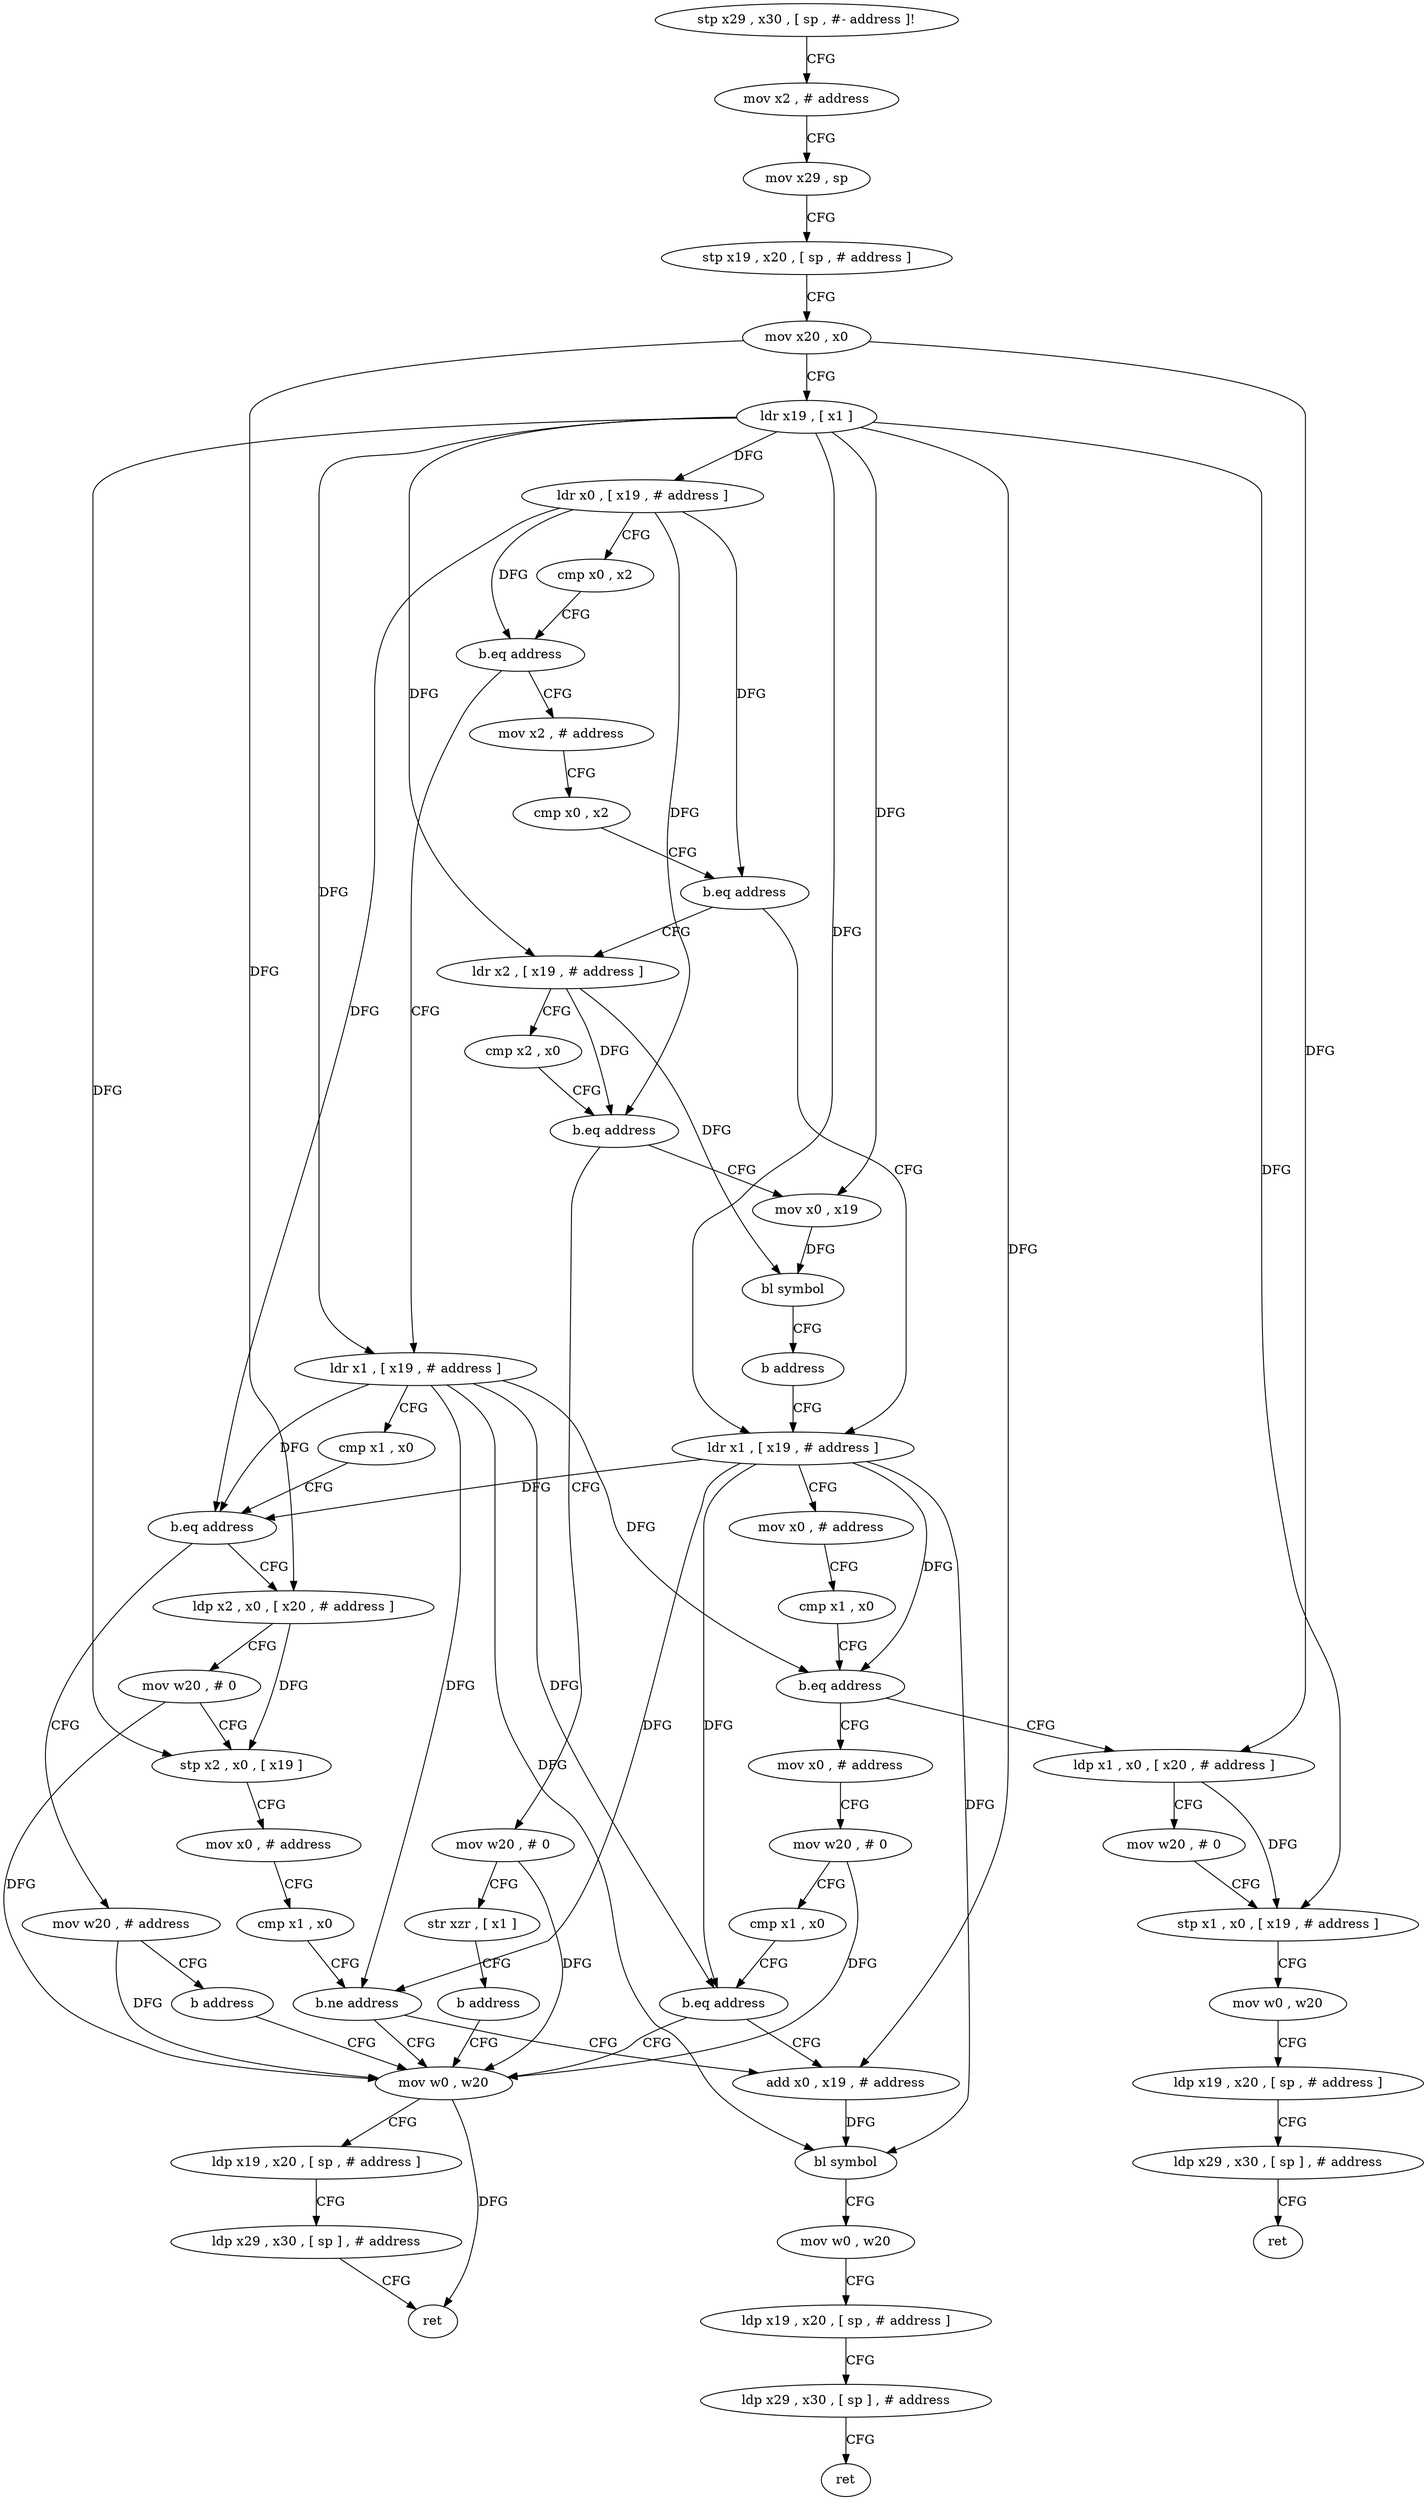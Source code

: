 digraph "func" {
"264592" [label = "stp x29 , x30 , [ sp , #- address ]!" ]
"264596" [label = "mov x2 , # address" ]
"264600" [label = "mov x29 , sp" ]
"264604" [label = "stp x19 , x20 , [ sp , # address ]" ]
"264608" [label = "mov x20 , x0" ]
"264612" [label = "ldr x19 , [ x1 ]" ]
"264616" [label = "ldr x0 , [ x19 , # address ]" ]
"264620" [label = "cmp x0 , x2" ]
"264624" [label = "b.eq address" ]
"264712" [label = "ldr x1 , [ x19 , # address ]" ]
"264628" [label = "mov x2 , # address" ]
"264716" [label = "cmp x1 , x0" ]
"264720" [label = "b.eq address" ]
"264808" [label = "mov w20 , # address" ]
"264724" [label = "ldp x2 , x0 , [ x20 , # address ]" ]
"264632" [label = "cmp x0 , x2" ]
"264636" [label = "b.eq address" ]
"264688" [label = "ldr x2 , [ x19 , # address ]" ]
"264640" [label = "ldr x1 , [ x19 , # address ]" ]
"264812" [label = "b address" ]
"264672" [label = "mov w0 , w20" ]
"264728" [label = "mov w20 , # 0" ]
"264732" [label = "stp x2 , x0 , [ x19 ]" ]
"264736" [label = "mov x0 , # address" ]
"264740" [label = "cmp x1 , x0" ]
"264744" [label = "b.ne address" ]
"264748" [label = "add x0 , x19 , # address" ]
"264692" [label = "cmp x2 , x0" ]
"264696" [label = "b.eq address" ]
"264816" [label = "mov w20 , # 0" ]
"264700" [label = "mov x0 , x19" ]
"264644" [label = "mov x0 , # address" ]
"264648" [label = "cmp x1 , x0" ]
"264652" [label = "b.eq address" ]
"264776" [label = "ldp x1 , x0 , [ x20 , # address ]" ]
"264656" [label = "mov x0 , # address" ]
"264676" [label = "ldp x19 , x20 , [ sp , # address ]" ]
"264680" [label = "ldp x29 , x30 , [ sp ] , # address" ]
"264684" [label = "ret" ]
"264752" [label = "bl symbol" ]
"264756" [label = "mov w0 , w20" ]
"264760" [label = "ldp x19 , x20 , [ sp , # address ]" ]
"264764" [label = "ldp x29 , x30 , [ sp ] , # address" ]
"264768" [label = "ret" ]
"264820" [label = "str xzr , [ x1 ]" ]
"264824" [label = "b address" ]
"264704" [label = "bl symbol" ]
"264708" [label = "b address" ]
"264780" [label = "mov w20 , # 0" ]
"264784" [label = "stp x1 , x0 , [ x19 , # address ]" ]
"264788" [label = "mov w0 , w20" ]
"264792" [label = "ldp x19 , x20 , [ sp , # address ]" ]
"264796" [label = "ldp x29 , x30 , [ sp ] , # address" ]
"264800" [label = "ret" ]
"264660" [label = "mov w20 , # 0" ]
"264664" [label = "cmp x1 , x0" ]
"264668" [label = "b.eq address" ]
"264592" -> "264596" [ label = "CFG" ]
"264596" -> "264600" [ label = "CFG" ]
"264600" -> "264604" [ label = "CFG" ]
"264604" -> "264608" [ label = "CFG" ]
"264608" -> "264612" [ label = "CFG" ]
"264608" -> "264724" [ label = "DFG" ]
"264608" -> "264776" [ label = "DFG" ]
"264612" -> "264616" [ label = "DFG" ]
"264612" -> "264712" [ label = "DFG" ]
"264612" -> "264732" [ label = "DFG" ]
"264612" -> "264688" [ label = "DFG" ]
"264612" -> "264640" [ label = "DFG" ]
"264612" -> "264748" [ label = "DFG" ]
"264612" -> "264700" [ label = "DFG" ]
"264612" -> "264784" [ label = "DFG" ]
"264616" -> "264620" [ label = "CFG" ]
"264616" -> "264624" [ label = "DFG" ]
"264616" -> "264720" [ label = "DFG" ]
"264616" -> "264636" [ label = "DFG" ]
"264616" -> "264696" [ label = "DFG" ]
"264620" -> "264624" [ label = "CFG" ]
"264624" -> "264712" [ label = "CFG" ]
"264624" -> "264628" [ label = "CFG" ]
"264712" -> "264716" [ label = "CFG" ]
"264712" -> "264720" [ label = "DFG" ]
"264712" -> "264744" [ label = "DFG" ]
"264712" -> "264652" [ label = "DFG" ]
"264712" -> "264752" [ label = "DFG" ]
"264712" -> "264668" [ label = "DFG" ]
"264628" -> "264632" [ label = "CFG" ]
"264716" -> "264720" [ label = "CFG" ]
"264720" -> "264808" [ label = "CFG" ]
"264720" -> "264724" [ label = "CFG" ]
"264808" -> "264812" [ label = "CFG" ]
"264808" -> "264672" [ label = "DFG" ]
"264724" -> "264728" [ label = "CFG" ]
"264724" -> "264732" [ label = "DFG" ]
"264632" -> "264636" [ label = "CFG" ]
"264636" -> "264688" [ label = "CFG" ]
"264636" -> "264640" [ label = "CFG" ]
"264688" -> "264692" [ label = "CFG" ]
"264688" -> "264696" [ label = "DFG" ]
"264688" -> "264704" [ label = "DFG" ]
"264640" -> "264644" [ label = "CFG" ]
"264640" -> "264744" [ label = "DFG" ]
"264640" -> "264720" [ label = "DFG" ]
"264640" -> "264652" [ label = "DFG" ]
"264640" -> "264752" [ label = "DFG" ]
"264640" -> "264668" [ label = "DFG" ]
"264812" -> "264672" [ label = "CFG" ]
"264672" -> "264676" [ label = "CFG" ]
"264672" -> "264684" [ label = "DFG" ]
"264728" -> "264732" [ label = "CFG" ]
"264728" -> "264672" [ label = "DFG" ]
"264732" -> "264736" [ label = "CFG" ]
"264736" -> "264740" [ label = "CFG" ]
"264740" -> "264744" [ label = "CFG" ]
"264744" -> "264672" [ label = "CFG" ]
"264744" -> "264748" [ label = "CFG" ]
"264748" -> "264752" [ label = "DFG" ]
"264692" -> "264696" [ label = "CFG" ]
"264696" -> "264816" [ label = "CFG" ]
"264696" -> "264700" [ label = "CFG" ]
"264816" -> "264820" [ label = "CFG" ]
"264816" -> "264672" [ label = "DFG" ]
"264700" -> "264704" [ label = "DFG" ]
"264644" -> "264648" [ label = "CFG" ]
"264648" -> "264652" [ label = "CFG" ]
"264652" -> "264776" [ label = "CFG" ]
"264652" -> "264656" [ label = "CFG" ]
"264776" -> "264780" [ label = "CFG" ]
"264776" -> "264784" [ label = "DFG" ]
"264656" -> "264660" [ label = "CFG" ]
"264676" -> "264680" [ label = "CFG" ]
"264680" -> "264684" [ label = "CFG" ]
"264752" -> "264756" [ label = "CFG" ]
"264756" -> "264760" [ label = "CFG" ]
"264760" -> "264764" [ label = "CFG" ]
"264764" -> "264768" [ label = "CFG" ]
"264820" -> "264824" [ label = "CFG" ]
"264824" -> "264672" [ label = "CFG" ]
"264704" -> "264708" [ label = "CFG" ]
"264708" -> "264640" [ label = "CFG" ]
"264780" -> "264784" [ label = "CFG" ]
"264784" -> "264788" [ label = "CFG" ]
"264788" -> "264792" [ label = "CFG" ]
"264792" -> "264796" [ label = "CFG" ]
"264796" -> "264800" [ label = "CFG" ]
"264660" -> "264664" [ label = "CFG" ]
"264660" -> "264672" [ label = "DFG" ]
"264664" -> "264668" [ label = "CFG" ]
"264668" -> "264748" [ label = "CFG" ]
"264668" -> "264672" [ label = "CFG" ]
}
